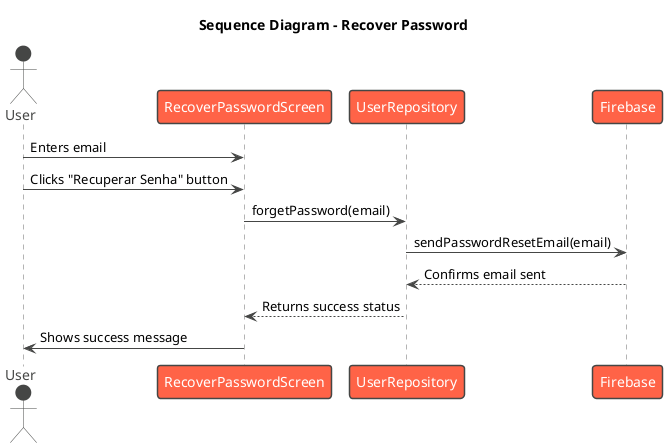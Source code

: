 @startuml
!theme vibrant
title Sequence Diagram - Recover Password

actor User
participant RecoverPasswordScreen
participant UserRepository
participant Firebase

User -> RecoverPasswordScreen: Enters email
User -> RecoverPasswordScreen: Clicks "Recuperar Senha" button
RecoverPasswordScreen -> UserRepository: forgetPassword(email)
UserRepository -> Firebase: sendPasswordResetEmail(email)
Firebase --> UserRepository: Confirms email sent
UserRepository --> RecoverPasswordScreen: Returns success status
RecoverPasswordScreen -> User: Shows success message

@enduml

